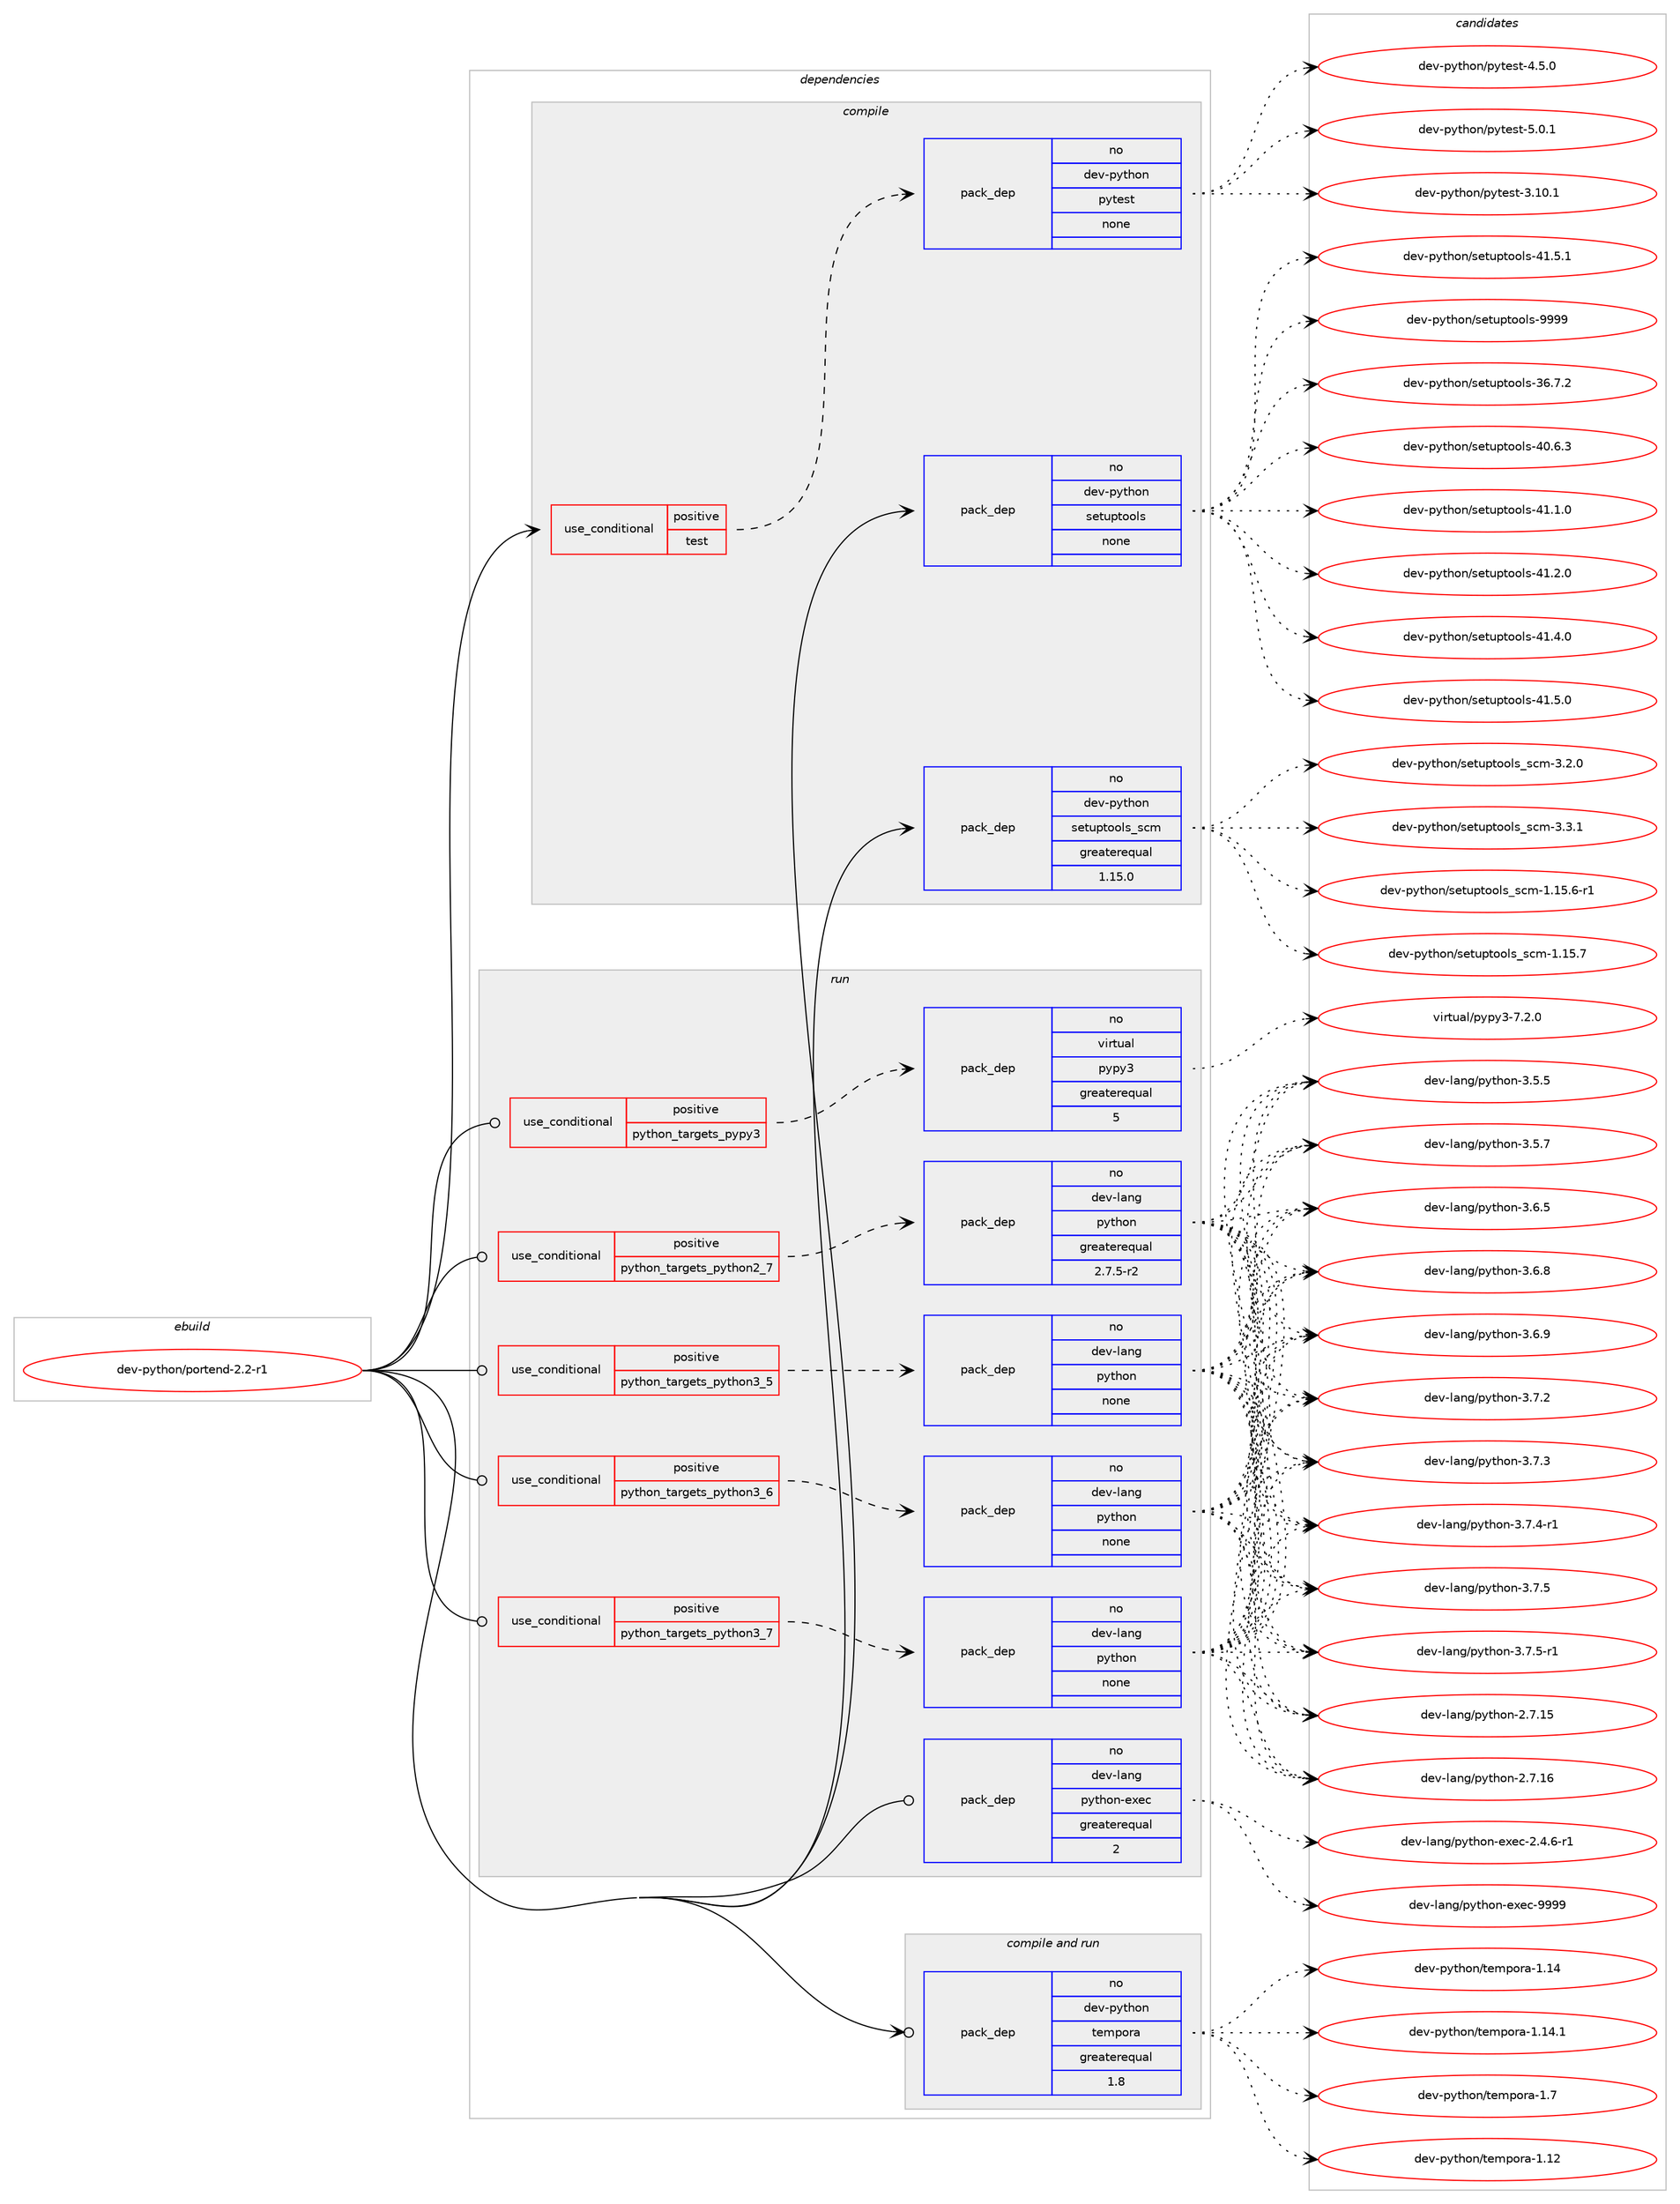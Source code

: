 digraph prolog {

# *************
# Graph options
# *************

newrank=true;
concentrate=true;
compound=true;
graph [rankdir=LR,fontname=Helvetica,fontsize=10,ranksep=1.5];#, ranksep=2.5, nodesep=0.2];
edge  [arrowhead=vee];
node  [fontname=Helvetica,fontsize=10];

# **********
# The ebuild
# **********

subgraph cluster_leftcol {
color=gray;
rank=same;
label=<<i>ebuild</i>>;
id [label="dev-python/portend-2.2-r1", color=red, width=4, href="../dev-python/portend-2.2-r1.svg"];
}

# ****************
# The dependencies
# ****************

subgraph cluster_midcol {
color=gray;
label=<<i>dependencies</i>>;
subgraph cluster_compile {
fillcolor="#eeeeee";
style=filled;
label=<<i>compile</i>>;
subgraph cond144799 {
dependency622719 [label=<<TABLE BORDER="0" CELLBORDER="1" CELLSPACING="0" CELLPADDING="4"><TR><TD ROWSPAN="3" CELLPADDING="10">use_conditional</TD></TR><TR><TD>positive</TD></TR><TR><TD>test</TD></TR></TABLE>>, shape=none, color=red];
subgraph pack466080 {
dependency622720 [label=<<TABLE BORDER="0" CELLBORDER="1" CELLSPACING="0" CELLPADDING="4" WIDTH="220"><TR><TD ROWSPAN="6" CELLPADDING="30">pack_dep</TD></TR><TR><TD WIDTH="110">no</TD></TR><TR><TD>dev-python</TD></TR><TR><TD>pytest</TD></TR><TR><TD>none</TD></TR><TR><TD></TD></TR></TABLE>>, shape=none, color=blue];
}
dependency622719:e -> dependency622720:w [weight=20,style="dashed",arrowhead="vee"];
}
id:e -> dependency622719:w [weight=20,style="solid",arrowhead="vee"];
subgraph pack466081 {
dependency622721 [label=<<TABLE BORDER="0" CELLBORDER="1" CELLSPACING="0" CELLPADDING="4" WIDTH="220"><TR><TD ROWSPAN="6" CELLPADDING="30">pack_dep</TD></TR><TR><TD WIDTH="110">no</TD></TR><TR><TD>dev-python</TD></TR><TR><TD>setuptools</TD></TR><TR><TD>none</TD></TR><TR><TD></TD></TR></TABLE>>, shape=none, color=blue];
}
id:e -> dependency622721:w [weight=20,style="solid",arrowhead="vee"];
subgraph pack466082 {
dependency622722 [label=<<TABLE BORDER="0" CELLBORDER="1" CELLSPACING="0" CELLPADDING="4" WIDTH="220"><TR><TD ROWSPAN="6" CELLPADDING="30">pack_dep</TD></TR><TR><TD WIDTH="110">no</TD></TR><TR><TD>dev-python</TD></TR><TR><TD>setuptools_scm</TD></TR><TR><TD>greaterequal</TD></TR><TR><TD>1.15.0</TD></TR></TABLE>>, shape=none, color=blue];
}
id:e -> dependency622722:w [weight=20,style="solid",arrowhead="vee"];
}
subgraph cluster_compileandrun {
fillcolor="#eeeeee";
style=filled;
label=<<i>compile and run</i>>;
subgraph pack466083 {
dependency622723 [label=<<TABLE BORDER="0" CELLBORDER="1" CELLSPACING="0" CELLPADDING="4" WIDTH="220"><TR><TD ROWSPAN="6" CELLPADDING="30">pack_dep</TD></TR><TR><TD WIDTH="110">no</TD></TR><TR><TD>dev-python</TD></TR><TR><TD>tempora</TD></TR><TR><TD>greaterequal</TD></TR><TR><TD>1.8</TD></TR></TABLE>>, shape=none, color=blue];
}
id:e -> dependency622723:w [weight=20,style="solid",arrowhead="odotvee"];
}
subgraph cluster_run {
fillcolor="#eeeeee";
style=filled;
label=<<i>run</i>>;
subgraph cond144800 {
dependency622724 [label=<<TABLE BORDER="0" CELLBORDER="1" CELLSPACING="0" CELLPADDING="4"><TR><TD ROWSPAN="3" CELLPADDING="10">use_conditional</TD></TR><TR><TD>positive</TD></TR><TR><TD>python_targets_pypy3</TD></TR></TABLE>>, shape=none, color=red];
subgraph pack466084 {
dependency622725 [label=<<TABLE BORDER="0" CELLBORDER="1" CELLSPACING="0" CELLPADDING="4" WIDTH="220"><TR><TD ROWSPAN="6" CELLPADDING="30">pack_dep</TD></TR><TR><TD WIDTH="110">no</TD></TR><TR><TD>virtual</TD></TR><TR><TD>pypy3</TD></TR><TR><TD>greaterequal</TD></TR><TR><TD>5</TD></TR></TABLE>>, shape=none, color=blue];
}
dependency622724:e -> dependency622725:w [weight=20,style="dashed",arrowhead="vee"];
}
id:e -> dependency622724:w [weight=20,style="solid",arrowhead="odot"];
subgraph cond144801 {
dependency622726 [label=<<TABLE BORDER="0" CELLBORDER="1" CELLSPACING="0" CELLPADDING="4"><TR><TD ROWSPAN="3" CELLPADDING="10">use_conditional</TD></TR><TR><TD>positive</TD></TR><TR><TD>python_targets_python2_7</TD></TR></TABLE>>, shape=none, color=red];
subgraph pack466085 {
dependency622727 [label=<<TABLE BORDER="0" CELLBORDER="1" CELLSPACING="0" CELLPADDING="4" WIDTH="220"><TR><TD ROWSPAN="6" CELLPADDING="30">pack_dep</TD></TR><TR><TD WIDTH="110">no</TD></TR><TR><TD>dev-lang</TD></TR><TR><TD>python</TD></TR><TR><TD>greaterequal</TD></TR><TR><TD>2.7.5-r2</TD></TR></TABLE>>, shape=none, color=blue];
}
dependency622726:e -> dependency622727:w [weight=20,style="dashed",arrowhead="vee"];
}
id:e -> dependency622726:w [weight=20,style="solid",arrowhead="odot"];
subgraph cond144802 {
dependency622728 [label=<<TABLE BORDER="0" CELLBORDER="1" CELLSPACING="0" CELLPADDING="4"><TR><TD ROWSPAN="3" CELLPADDING="10">use_conditional</TD></TR><TR><TD>positive</TD></TR><TR><TD>python_targets_python3_5</TD></TR></TABLE>>, shape=none, color=red];
subgraph pack466086 {
dependency622729 [label=<<TABLE BORDER="0" CELLBORDER="1" CELLSPACING="0" CELLPADDING="4" WIDTH="220"><TR><TD ROWSPAN="6" CELLPADDING="30">pack_dep</TD></TR><TR><TD WIDTH="110">no</TD></TR><TR><TD>dev-lang</TD></TR><TR><TD>python</TD></TR><TR><TD>none</TD></TR><TR><TD></TD></TR></TABLE>>, shape=none, color=blue];
}
dependency622728:e -> dependency622729:w [weight=20,style="dashed",arrowhead="vee"];
}
id:e -> dependency622728:w [weight=20,style="solid",arrowhead="odot"];
subgraph cond144803 {
dependency622730 [label=<<TABLE BORDER="0" CELLBORDER="1" CELLSPACING="0" CELLPADDING="4"><TR><TD ROWSPAN="3" CELLPADDING="10">use_conditional</TD></TR><TR><TD>positive</TD></TR><TR><TD>python_targets_python3_6</TD></TR></TABLE>>, shape=none, color=red];
subgraph pack466087 {
dependency622731 [label=<<TABLE BORDER="0" CELLBORDER="1" CELLSPACING="0" CELLPADDING="4" WIDTH="220"><TR><TD ROWSPAN="6" CELLPADDING="30">pack_dep</TD></TR><TR><TD WIDTH="110">no</TD></TR><TR><TD>dev-lang</TD></TR><TR><TD>python</TD></TR><TR><TD>none</TD></TR><TR><TD></TD></TR></TABLE>>, shape=none, color=blue];
}
dependency622730:e -> dependency622731:w [weight=20,style="dashed",arrowhead="vee"];
}
id:e -> dependency622730:w [weight=20,style="solid",arrowhead="odot"];
subgraph cond144804 {
dependency622732 [label=<<TABLE BORDER="0" CELLBORDER="1" CELLSPACING="0" CELLPADDING="4"><TR><TD ROWSPAN="3" CELLPADDING="10">use_conditional</TD></TR><TR><TD>positive</TD></TR><TR><TD>python_targets_python3_7</TD></TR></TABLE>>, shape=none, color=red];
subgraph pack466088 {
dependency622733 [label=<<TABLE BORDER="0" CELLBORDER="1" CELLSPACING="0" CELLPADDING="4" WIDTH="220"><TR><TD ROWSPAN="6" CELLPADDING="30">pack_dep</TD></TR><TR><TD WIDTH="110">no</TD></TR><TR><TD>dev-lang</TD></TR><TR><TD>python</TD></TR><TR><TD>none</TD></TR><TR><TD></TD></TR></TABLE>>, shape=none, color=blue];
}
dependency622732:e -> dependency622733:w [weight=20,style="dashed",arrowhead="vee"];
}
id:e -> dependency622732:w [weight=20,style="solid",arrowhead="odot"];
subgraph pack466089 {
dependency622734 [label=<<TABLE BORDER="0" CELLBORDER="1" CELLSPACING="0" CELLPADDING="4" WIDTH="220"><TR><TD ROWSPAN="6" CELLPADDING="30">pack_dep</TD></TR><TR><TD WIDTH="110">no</TD></TR><TR><TD>dev-lang</TD></TR><TR><TD>python-exec</TD></TR><TR><TD>greaterequal</TD></TR><TR><TD>2</TD></TR></TABLE>>, shape=none, color=blue];
}
id:e -> dependency622734:w [weight=20,style="solid",arrowhead="odot"];
}
}

# **************
# The candidates
# **************

subgraph cluster_choices {
rank=same;
color=gray;
label=<<i>candidates</i>>;

subgraph choice466080 {
color=black;
nodesep=1;
choice100101118451121211161041111104711212111610111511645514649484649 [label="dev-python/pytest-3.10.1", color=red, width=4,href="../dev-python/pytest-3.10.1.svg"];
choice1001011184511212111610411111047112121116101115116455246534648 [label="dev-python/pytest-4.5.0", color=red, width=4,href="../dev-python/pytest-4.5.0.svg"];
choice1001011184511212111610411111047112121116101115116455346484649 [label="dev-python/pytest-5.0.1", color=red, width=4,href="../dev-python/pytest-5.0.1.svg"];
dependency622720:e -> choice100101118451121211161041111104711212111610111511645514649484649:w [style=dotted,weight="100"];
dependency622720:e -> choice1001011184511212111610411111047112121116101115116455246534648:w [style=dotted,weight="100"];
dependency622720:e -> choice1001011184511212111610411111047112121116101115116455346484649:w [style=dotted,weight="100"];
}
subgraph choice466081 {
color=black;
nodesep=1;
choice100101118451121211161041111104711510111611711211611111110811545515446554650 [label="dev-python/setuptools-36.7.2", color=red, width=4,href="../dev-python/setuptools-36.7.2.svg"];
choice100101118451121211161041111104711510111611711211611111110811545524846544651 [label="dev-python/setuptools-40.6.3", color=red, width=4,href="../dev-python/setuptools-40.6.3.svg"];
choice100101118451121211161041111104711510111611711211611111110811545524946494648 [label="dev-python/setuptools-41.1.0", color=red, width=4,href="../dev-python/setuptools-41.1.0.svg"];
choice100101118451121211161041111104711510111611711211611111110811545524946504648 [label="dev-python/setuptools-41.2.0", color=red, width=4,href="../dev-python/setuptools-41.2.0.svg"];
choice100101118451121211161041111104711510111611711211611111110811545524946524648 [label="dev-python/setuptools-41.4.0", color=red, width=4,href="../dev-python/setuptools-41.4.0.svg"];
choice100101118451121211161041111104711510111611711211611111110811545524946534648 [label="dev-python/setuptools-41.5.0", color=red, width=4,href="../dev-python/setuptools-41.5.0.svg"];
choice100101118451121211161041111104711510111611711211611111110811545524946534649 [label="dev-python/setuptools-41.5.1", color=red, width=4,href="../dev-python/setuptools-41.5.1.svg"];
choice10010111845112121116104111110471151011161171121161111111081154557575757 [label="dev-python/setuptools-9999", color=red, width=4,href="../dev-python/setuptools-9999.svg"];
dependency622721:e -> choice100101118451121211161041111104711510111611711211611111110811545515446554650:w [style=dotted,weight="100"];
dependency622721:e -> choice100101118451121211161041111104711510111611711211611111110811545524846544651:w [style=dotted,weight="100"];
dependency622721:e -> choice100101118451121211161041111104711510111611711211611111110811545524946494648:w [style=dotted,weight="100"];
dependency622721:e -> choice100101118451121211161041111104711510111611711211611111110811545524946504648:w [style=dotted,weight="100"];
dependency622721:e -> choice100101118451121211161041111104711510111611711211611111110811545524946524648:w [style=dotted,weight="100"];
dependency622721:e -> choice100101118451121211161041111104711510111611711211611111110811545524946534648:w [style=dotted,weight="100"];
dependency622721:e -> choice100101118451121211161041111104711510111611711211611111110811545524946534649:w [style=dotted,weight="100"];
dependency622721:e -> choice10010111845112121116104111110471151011161171121161111111081154557575757:w [style=dotted,weight="100"];
}
subgraph choice466082 {
color=black;
nodesep=1;
choice10010111845112121116104111110471151011161171121161111111081159511599109454946495346544511449 [label="dev-python/setuptools_scm-1.15.6-r1", color=red, width=4,href="../dev-python/setuptools_scm-1.15.6-r1.svg"];
choice1001011184511212111610411111047115101116117112116111111108115951159910945494649534655 [label="dev-python/setuptools_scm-1.15.7", color=red, width=4,href="../dev-python/setuptools_scm-1.15.7.svg"];
choice10010111845112121116104111110471151011161171121161111111081159511599109455146504648 [label="dev-python/setuptools_scm-3.2.0", color=red, width=4,href="../dev-python/setuptools_scm-3.2.0.svg"];
choice10010111845112121116104111110471151011161171121161111111081159511599109455146514649 [label="dev-python/setuptools_scm-3.3.1", color=red, width=4,href="../dev-python/setuptools_scm-3.3.1.svg"];
dependency622722:e -> choice10010111845112121116104111110471151011161171121161111111081159511599109454946495346544511449:w [style=dotted,weight="100"];
dependency622722:e -> choice1001011184511212111610411111047115101116117112116111111108115951159910945494649534655:w [style=dotted,weight="100"];
dependency622722:e -> choice10010111845112121116104111110471151011161171121161111111081159511599109455146504648:w [style=dotted,weight="100"];
dependency622722:e -> choice10010111845112121116104111110471151011161171121161111111081159511599109455146514649:w [style=dotted,weight="100"];
}
subgraph choice466083 {
color=black;
nodesep=1;
choice1001011184511212111610411111047116101109112111114974549464950 [label="dev-python/tempora-1.12", color=red, width=4,href="../dev-python/tempora-1.12.svg"];
choice1001011184511212111610411111047116101109112111114974549464952 [label="dev-python/tempora-1.14", color=red, width=4,href="../dev-python/tempora-1.14.svg"];
choice10010111845112121116104111110471161011091121111149745494649524649 [label="dev-python/tempora-1.14.1", color=red, width=4,href="../dev-python/tempora-1.14.1.svg"];
choice10010111845112121116104111110471161011091121111149745494655 [label="dev-python/tempora-1.7", color=red, width=4,href="../dev-python/tempora-1.7.svg"];
dependency622723:e -> choice1001011184511212111610411111047116101109112111114974549464950:w [style=dotted,weight="100"];
dependency622723:e -> choice1001011184511212111610411111047116101109112111114974549464952:w [style=dotted,weight="100"];
dependency622723:e -> choice10010111845112121116104111110471161011091121111149745494649524649:w [style=dotted,weight="100"];
dependency622723:e -> choice10010111845112121116104111110471161011091121111149745494655:w [style=dotted,weight="100"];
}
subgraph choice466084 {
color=black;
nodesep=1;
choice118105114116117971084711212111212151455546504648 [label="virtual/pypy3-7.2.0", color=red, width=4,href="../virtual/pypy3-7.2.0.svg"];
dependency622725:e -> choice118105114116117971084711212111212151455546504648:w [style=dotted,weight="100"];
}
subgraph choice466085 {
color=black;
nodesep=1;
choice10010111845108971101034711212111610411111045504655464953 [label="dev-lang/python-2.7.15", color=red, width=4,href="../dev-lang/python-2.7.15.svg"];
choice10010111845108971101034711212111610411111045504655464954 [label="dev-lang/python-2.7.16", color=red, width=4,href="../dev-lang/python-2.7.16.svg"];
choice100101118451089711010347112121116104111110455146534653 [label="dev-lang/python-3.5.5", color=red, width=4,href="../dev-lang/python-3.5.5.svg"];
choice100101118451089711010347112121116104111110455146534655 [label="dev-lang/python-3.5.7", color=red, width=4,href="../dev-lang/python-3.5.7.svg"];
choice100101118451089711010347112121116104111110455146544653 [label="dev-lang/python-3.6.5", color=red, width=4,href="../dev-lang/python-3.6.5.svg"];
choice100101118451089711010347112121116104111110455146544656 [label="dev-lang/python-3.6.8", color=red, width=4,href="../dev-lang/python-3.6.8.svg"];
choice100101118451089711010347112121116104111110455146544657 [label="dev-lang/python-3.6.9", color=red, width=4,href="../dev-lang/python-3.6.9.svg"];
choice100101118451089711010347112121116104111110455146554650 [label="dev-lang/python-3.7.2", color=red, width=4,href="../dev-lang/python-3.7.2.svg"];
choice100101118451089711010347112121116104111110455146554651 [label="dev-lang/python-3.7.3", color=red, width=4,href="../dev-lang/python-3.7.3.svg"];
choice1001011184510897110103471121211161041111104551465546524511449 [label="dev-lang/python-3.7.4-r1", color=red, width=4,href="../dev-lang/python-3.7.4-r1.svg"];
choice100101118451089711010347112121116104111110455146554653 [label="dev-lang/python-3.7.5", color=red, width=4,href="../dev-lang/python-3.7.5.svg"];
choice1001011184510897110103471121211161041111104551465546534511449 [label="dev-lang/python-3.7.5-r1", color=red, width=4,href="../dev-lang/python-3.7.5-r1.svg"];
dependency622727:e -> choice10010111845108971101034711212111610411111045504655464953:w [style=dotted,weight="100"];
dependency622727:e -> choice10010111845108971101034711212111610411111045504655464954:w [style=dotted,weight="100"];
dependency622727:e -> choice100101118451089711010347112121116104111110455146534653:w [style=dotted,weight="100"];
dependency622727:e -> choice100101118451089711010347112121116104111110455146534655:w [style=dotted,weight="100"];
dependency622727:e -> choice100101118451089711010347112121116104111110455146544653:w [style=dotted,weight="100"];
dependency622727:e -> choice100101118451089711010347112121116104111110455146544656:w [style=dotted,weight="100"];
dependency622727:e -> choice100101118451089711010347112121116104111110455146544657:w [style=dotted,weight="100"];
dependency622727:e -> choice100101118451089711010347112121116104111110455146554650:w [style=dotted,weight="100"];
dependency622727:e -> choice100101118451089711010347112121116104111110455146554651:w [style=dotted,weight="100"];
dependency622727:e -> choice1001011184510897110103471121211161041111104551465546524511449:w [style=dotted,weight="100"];
dependency622727:e -> choice100101118451089711010347112121116104111110455146554653:w [style=dotted,weight="100"];
dependency622727:e -> choice1001011184510897110103471121211161041111104551465546534511449:w [style=dotted,weight="100"];
}
subgraph choice466086 {
color=black;
nodesep=1;
choice10010111845108971101034711212111610411111045504655464953 [label="dev-lang/python-2.7.15", color=red, width=4,href="../dev-lang/python-2.7.15.svg"];
choice10010111845108971101034711212111610411111045504655464954 [label="dev-lang/python-2.7.16", color=red, width=4,href="../dev-lang/python-2.7.16.svg"];
choice100101118451089711010347112121116104111110455146534653 [label="dev-lang/python-3.5.5", color=red, width=4,href="../dev-lang/python-3.5.5.svg"];
choice100101118451089711010347112121116104111110455146534655 [label="dev-lang/python-3.5.7", color=red, width=4,href="../dev-lang/python-3.5.7.svg"];
choice100101118451089711010347112121116104111110455146544653 [label="dev-lang/python-3.6.5", color=red, width=4,href="../dev-lang/python-3.6.5.svg"];
choice100101118451089711010347112121116104111110455146544656 [label="dev-lang/python-3.6.8", color=red, width=4,href="../dev-lang/python-3.6.8.svg"];
choice100101118451089711010347112121116104111110455146544657 [label="dev-lang/python-3.6.9", color=red, width=4,href="../dev-lang/python-3.6.9.svg"];
choice100101118451089711010347112121116104111110455146554650 [label="dev-lang/python-3.7.2", color=red, width=4,href="../dev-lang/python-3.7.2.svg"];
choice100101118451089711010347112121116104111110455146554651 [label="dev-lang/python-3.7.3", color=red, width=4,href="../dev-lang/python-3.7.3.svg"];
choice1001011184510897110103471121211161041111104551465546524511449 [label="dev-lang/python-3.7.4-r1", color=red, width=4,href="../dev-lang/python-3.7.4-r1.svg"];
choice100101118451089711010347112121116104111110455146554653 [label="dev-lang/python-3.7.5", color=red, width=4,href="../dev-lang/python-3.7.5.svg"];
choice1001011184510897110103471121211161041111104551465546534511449 [label="dev-lang/python-3.7.5-r1", color=red, width=4,href="../dev-lang/python-3.7.5-r1.svg"];
dependency622729:e -> choice10010111845108971101034711212111610411111045504655464953:w [style=dotted,weight="100"];
dependency622729:e -> choice10010111845108971101034711212111610411111045504655464954:w [style=dotted,weight="100"];
dependency622729:e -> choice100101118451089711010347112121116104111110455146534653:w [style=dotted,weight="100"];
dependency622729:e -> choice100101118451089711010347112121116104111110455146534655:w [style=dotted,weight="100"];
dependency622729:e -> choice100101118451089711010347112121116104111110455146544653:w [style=dotted,weight="100"];
dependency622729:e -> choice100101118451089711010347112121116104111110455146544656:w [style=dotted,weight="100"];
dependency622729:e -> choice100101118451089711010347112121116104111110455146544657:w [style=dotted,weight="100"];
dependency622729:e -> choice100101118451089711010347112121116104111110455146554650:w [style=dotted,weight="100"];
dependency622729:e -> choice100101118451089711010347112121116104111110455146554651:w [style=dotted,weight="100"];
dependency622729:e -> choice1001011184510897110103471121211161041111104551465546524511449:w [style=dotted,weight="100"];
dependency622729:e -> choice100101118451089711010347112121116104111110455146554653:w [style=dotted,weight="100"];
dependency622729:e -> choice1001011184510897110103471121211161041111104551465546534511449:w [style=dotted,weight="100"];
}
subgraph choice466087 {
color=black;
nodesep=1;
choice10010111845108971101034711212111610411111045504655464953 [label="dev-lang/python-2.7.15", color=red, width=4,href="../dev-lang/python-2.7.15.svg"];
choice10010111845108971101034711212111610411111045504655464954 [label="dev-lang/python-2.7.16", color=red, width=4,href="../dev-lang/python-2.7.16.svg"];
choice100101118451089711010347112121116104111110455146534653 [label="dev-lang/python-3.5.5", color=red, width=4,href="../dev-lang/python-3.5.5.svg"];
choice100101118451089711010347112121116104111110455146534655 [label="dev-lang/python-3.5.7", color=red, width=4,href="../dev-lang/python-3.5.7.svg"];
choice100101118451089711010347112121116104111110455146544653 [label="dev-lang/python-3.6.5", color=red, width=4,href="../dev-lang/python-3.6.5.svg"];
choice100101118451089711010347112121116104111110455146544656 [label="dev-lang/python-3.6.8", color=red, width=4,href="../dev-lang/python-3.6.8.svg"];
choice100101118451089711010347112121116104111110455146544657 [label="dev-lang/python-3.6.9", color=red, width=4,href="../dev-lang/python-3.6.9.svg"];
choice100101118451089711010347112121116104111110455146554650 [label="dev-lang/python-3.7.2", color=red, width=4,href="../dev-lang/python-3.7.2.svg"];
choice100101118451089711010347112121116104111110455146554651 [label="dev-lang/python-3.7.3", color=red, width=4,href="../dev-lang/python-3.7.3.svg"];
choice1001011184510897110103471121211161041111104551465546524511449 [label="dev-lang/python-3.7.4-r1", color=red, width=4,href="../dev-lang/python-3.7.4-r1.svg"];
choice100101118451089711010347112121116104111110455146554653 [label="dev-lang/python-3.7.5", color=red, width=4,href="../dev-lang/python-3.7.5.svg"];
choice1001011184510897110103471121211161041111104551465546534511449 [label="dev-lang/python-3.7.5-r1", color=red, width=4,href="../dev-lang/python-3.7.5-r1.svg"];
dependency622731:e -> choice10010111845108971101034711212111610411111045504655464953:w [style=dotted,weight="100"];
dependency622731:e -> choice10010111845108971101034711212111610411111045504655464954:w [style=dotted,weight="100"];
dependency622731:e -> choice100101118451089711010347112121116104111110455146534653:w [style=dotted,weight="100"];
dependency622731:e -> choice100101118451089711010347112121116104111110455146534655:w [style=dotted,weight="100"];
dependency622731:e -> choice100101118451089711010347112121116104111110455146544653:w [style=dotted,weight="100"];
dependency622731:e -> choice100101118451089711010347112121116104111110455146544656:w [style=dotted,weight="100"];
dependency622731:e -> choice100101118451089711010347112121116104111110455146544657:w [style=dotted,weight="100"];
dependency622731:e -> choice100101118451089711010347112121116104111110455146554650:w [style=dotted,weight="100"];
dependency622731:e -> choice100101118451089711010347112121116104111110455146554651:w [style=dotted,weight="100"];
dependency622731:e -> choice1001011184510897110103471121211161041111104551465546524511449:w [style=dotted,weight="100"];
dependency622731:e -> choice100101118451089711010347112121116104111110455146554653:w [style=dotted,weight="100"];
dependency622731:e -> choice1001011184510897110103471121211161041111104551465546534511449:w [style=dotted,weight="100"];
}
subgraph choice466088 {
color=black;
nodesep=1;
choice10010111845108971101034711212111610411111045504655464953 [label="dev-lang/python-2.7.15", color=red, width=4,href="../dev-lang/python-2.7.15.svg"];
choice10010111845108971101034711212111610411111045504655464954 [label="dev-lang/python-2.7.16", color=red, width=4,href="../dev-lang/python-2.7.16.svg"];
choice100101118451089711010347112121116104111110455146534653 [label="dev-lang/python-3.5.5", color=red, width=4,href="../dev-lang/python-3.5.5.svg"];
choice100101118451089711010347112121116104111110455146534655 [label="dev-lang/python-3.5.7", color=red, width=4,href="../dev-lang/python-3.5.7.svg"];
choice100101118451089711010347112121116104111110455146544653 [label="dev-lang/python-3.6.5", color=red, width=4,href="../dev-lang/python-3.6.5.svg"];
choice100101118451089711010347112121116104111110455146544656 [label="dev-lang/python-3.6.8", color=red, width=4,href="../dev-lang/python-3.6.8.svg"];
choice100101118451089711010347112121116104111110455146544657 [label="dev-lang/python-3.6.9", color=red, width=4,href="../dev-lang/python-3.6.9.svg"];
choice100101118451089711010347112121116104111110455146554650 [label="dev-lang/python-3.7.2", color=red, width=4,href="../dev-lang/python-3.7.2.svg"];
choice100101118451089711010347112121116104111110455146554651 [label="dev-lang/python-3.7.3", color=red, width=4,href="../dev-lang/python-3.7.3.svg"];
choice1001011184510897110103471121211161041111104551465546524511449 [label="dev-lang/python-3.7.4-r1", color=red, width=4,href="../dev-lang/python-3.7.4-r1.svg"];
choice100101118451089711010347112121116104111110455146554653 [label="dev-lang/python-3.7.5", color=red, width=4,href="../dev-lang/python-3.7.5.svg"];
choice1001011184510897110103471121211161041111104551465546534511449 [label="dev-lang/python-3.7.5-r1", color=red, width=4,href="../dev-lang/python-3.7.5-r1.svg"];
dependency622733:e -> choice10010111845108971101034711212111610411111045504655464953:w [style=dotted,weight="100"];
dependency622733:e -> choice10010111845108971101034711212111610411111045504655464954:w [style=dotted,weight="100"];
dependency622733:e -> choice100101118451089711010347112121116104111110455146534653:w [style=dotted,weight="100"];
dependency622733:e -> choice100101118451089711010347112121116104111110455146534655:w [style=dotted,weight="100"];
dependency622733:e -> choice100101118451089711010347112121116104111110455146544653:w [style=dotted,weight="100"];
dependency622733:e -> choice100101118451089711010347112121116104111110455146544656:w [style=dotted,weight="100"];
dependency622733:e -> choice100101118451089711010347112121116104111110455146544657:w [style=dotted,weight="100"];
dependency622733:e -> choice100101118451089711010347112121116104111110455146554650:w [style=dotted,weight="100"];
dependency622733:e -> choice100101118451089711010347112121116104111110455146554651:w [style=dotted,weight="100"];
dependency622733:e -> choice1001011184510897110103471121211161041111104551465546524511449:w [style=dotted,weight="100"];
dependency622733:e -> choice100101118451089711010347112121116104111110455146554653:w [style=dotted,weight="100"];
dependency622733:e -> choice1001011184510897110103471121211161041111104551465546534511449:w [style=dotted,weight="100"];
}
subgraph choice466089 {
color=black;
nodesep=1;
choice10010111845108971101034711212111610411111045101120101994550465246544511449 [label="dev-lang/python-exec-2.4.6-r1", color=red, width=4,href="../dev-lang/python-exec-2.4.6-r1.svg"];
choice10010111845108971101034711212111610411111045101120101994557575757 [label="dev-lang/python-exec-9999", color=red, width=4,href="../dev-lang/python-exec-9999.svg"];
dependency622734:e -> choice10010111845108971101034711212111610411111045101120101994550465246544511449:w [style=dotted,weight="100"];
dependency622734:e -> choice10010111845108971101034711212111610411111045101120101994557575757:w [style=dotted,weight="100"];
}
}

}
